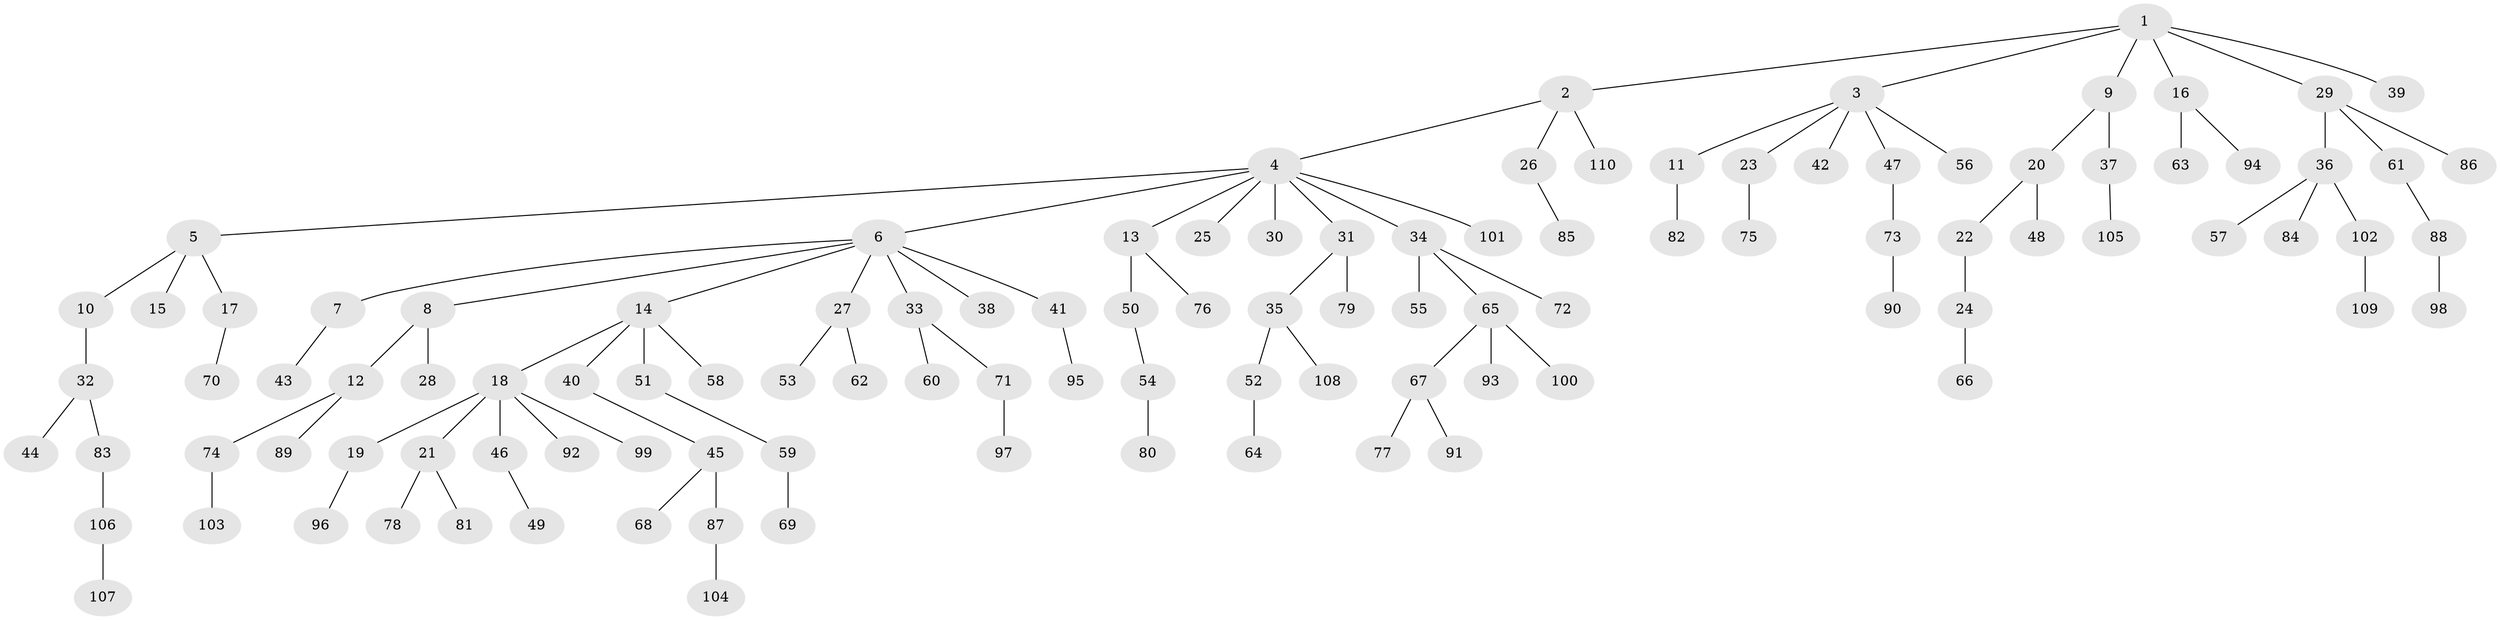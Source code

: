 // coarse degree distribution, {2: 0.29411764705882354, 5: 0.058823529411764705, 7: 0.029411764705882353, 3: 0.11764705882352941, 1: 0.5}
// Generated by graph-tools (version 1.1) at 2025/37/03/04/25 23:37:25]
// undirected, 110 vertices, 109 edges
graph export_dot {
  node [color=gray90,style=filled];
  1;
  2;
  3;
  4;
  5;
  6;
  7;
  8;
  9;
  10;
  11;
  12;
  13;
  14;
  15;
  16;
  17;
  18;
  19;
  20;
  21;
  22;
  23;
  24;
  25;
  26;
  27;
  28;
  29;
  30;
  31;
  32;
  33;
  34;
  35;
  36;
  37;
  38;
  39;
  40;
  41;
  42;
  43;
  44;
  45;
  46;
  47;
  48;
  49;
  50;
  51;
  52;
  53;
  54;
  55;
  56;
  57;
  58;
  59;
  60;
  61;
  62;
  63;
  64;
  65;
  66;
  67;
  68;
  69;
  70;
  71;
  72;
  73;
  74;
  75;
  76;
  77;
  78;
  79;
  80;
  81;
  82;
  83;
  84;
  85;
  86;
  87;
  88;
  89;
  90;
  91;
  92;
  93;
  94;
  95;
  96;
  97;
  98;
  99;
  100;
  101;
  102;
  103;
  104;
  105;
  106;
  107;
  108;
  109;
  110;
  1 -- 2;
  1 -- 3;
  1 -- 9;
  1 -- 16;
  1 -- 29;
  1 -- 39;
  2 -- 4;
  2 -- 26;
  2 -- 110;
  3 -- 11;
  3 -- 23;
  3 -- 42;
  3 -- 47;
  3 -- 56;
  4 -- 5;
  4 -- 6;
  4 -- 13;
  4 -- 25;
  4 -- 30;
  4 -- 31;
  4 -- 34;
  4 -- 101;
  5 -- 10;
  5 -- 15;
  5 -- 17;
  6 -- 7;
  6 -- 8;
  6 -- 14;
  6 -- 27;
  6 -- 33;
  6 -- 38;
  6 -- 41;
  7 -- 43;
  8 -- 12;
  8 -- 28;
  9 -- 20;
  9 -- 37;
  10 -- 32;
  11 -- 82;
  12 -- 74;
  12 -- 89;
  13 -- 50;
  13 -- 76;
  14 -- 18;
  14 -- 40;
  14 -- 51;
  14 -- 58;
  16 -- 63;
  16 -- 94;
  17 -- 70;
  18 -- 19;
  18 -- 21;
  18 -- 46;
  18 -- 92;
  18 -- 99;
  19 -- 96;
  20 -- 22;
  20 -- 48;
  21 -- 78;
  21 -- 81;
  22 -- 24;
  23 -- 75;
  24 -- 66;
  26 -- 85;
  27 -- 53;
  27 -- 62;
  29 -- 36;
  29 -- 61;
  29 -- 86;
  31 -- 35;
  31 -- 79;
  32 -- 44;
  32 -- 83;
  33 -- 60;
  33 -- 71;
  34 -- 55;
  34 -- 65;
  34 -- 72;
  35 -- 52;
  35 -- 108;
  36 -- 57;
  36 -- 84;
  36 -- 102;
  37 -- 105;
  40 -- 45;
  41 -- 95;
  45 -- 68;
  45 -- 87;
  46 -- 49;
  47 -- 73;
  50 -- 54;
  51 -- 59;
  52 -- 64;
  54 -- 80;
  59 -- 69;
  61 -- 88;
  65 -- 67;
  65 -- 93;
  65 -- 100;
  67 -- 77;
  67 -- 91;
  71 -- 97;
  73 -- 90;
  74 -- 103;
  83 -- 106;
  87 -- 104;
  88 -- 98;
  102 -- 109;
  106 -- 107;
}
